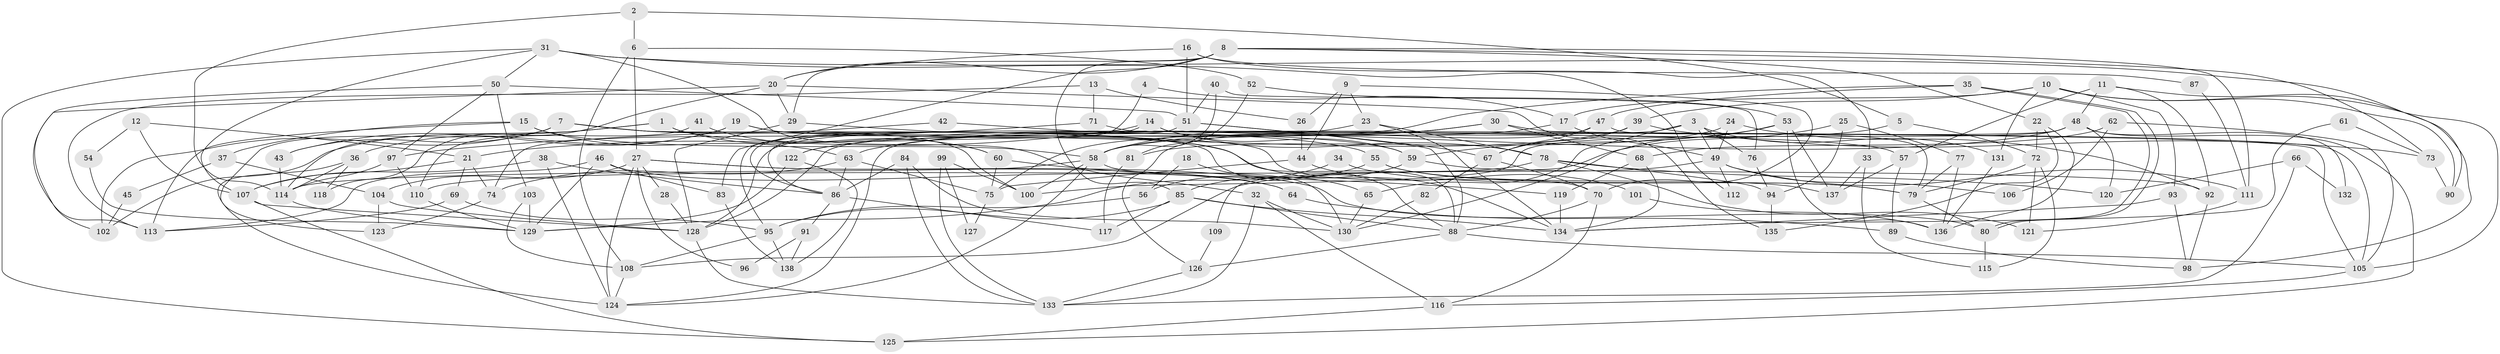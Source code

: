 // Generated by graph-tools (version 1.1) at 2025/51/03/09/25 04:51:46]
// undirected, 138 vertices, 276 edges
graph export_dot {
graph [start="1"]
  node [color=gray90,style=filled];
  1;
  2;
  3;
  4;
  5;
  6;
  7;
  8;
  9;
  10;
  11;
  12;
  13;
  14;
  15;
  16;
  17;
  18;
  19;
  20;
  21;
  22;
  23;
  24;
  25;
  26;
  27;
  28;
  29;
  30;
  31;
  32;
  33;
  34;
  35;
  36;
  37;
  38;
  39;
  40;
  41;
  42;
  43;
  44;
  45;
  46;
  47;
  48;
  49;
  50;
  51;
  52;
  53;
  54;
  55;
  56;
  57;
  58;
  59;
  60;
  61;
  62;
  63;
  64;
  65;
  66;
  67;
  68;
  69;
  70;
  71;
  72;
  73;
  74;
  75;
  76;
  77;
  78;
  79;
  80;
  81;
  82;
  83;
  84;
  85;
  86;
  87;
  88;
  89;
  90;
  91;
  92;
  93;
  94;
  95;
  96;
  97;
  98;
  99;
  100;
  101;
  102;
  103;
  104;
  105;
  106;
  107;
  108;
  109;
  110;
  111;
  112;
  113;
  114;
  115;
  116;
  117;
  118;
  119;
  120;
  121;
  122;
  123;
  124;
  125;
  126;
  127;
  128;
  129;
  130;
  131;
  132;
  133;
  134;
  135;
  136;
  137;
  138;
  1 -- 114;
  1 -- 88;
  1 -- 43;
  1 -- 60;
  2 -- 5;
  2 -- 6;
  2 -- 114;
  3 -- 131;
  3 -- 128;
  3 -- 49;
  3 -- 65;
  3 -- 76;
  4 -- 95;
  4 -- 17;
  5 -- 58;
  5 -- 72;
  6 -- 108;
  6 -- 27;
  6 -- 52;
  7 -- 88;
  7 -- 100;
  7 -- 43;
  7 -- 102;
  7 -- 123;
  7 -- 134;
  8 -- 73;
  8 -- 85;
  8 -- 20;
  8 -- 22;
  8 -- 29;
  8 -- 83;
  8 -- 111;
  9 -- 23;
  9 -- 26;
  9 -- 44;
  9 -- 70;
  10 -- 17;
  10 -- 105;
  10 -- 39;
  10 -- 90;
  10 -- 93;
  10 -- 131;
  11 -- 57;
  11 -- 48;
  11 -- 92;
  11 -- 98;
  12 -- 21;
  12 -- 107;
  12 -- 54;
  13 -- 113;
  13 -- 71;
  13 -- 26;
  14 -- 78;
  14 -- 86;
  14 -- 21;
  14 -- 59;
  15 -- 63;
  15 -- 113;
  15 -- 37;
  15 -- 58;
  16 -- 51;
  16 -- 20;
  16 -- 33;
  16 -- 87;
  17 -- 58;
  17 -- 49;
  18 -- 56;
  18 -- 65;
  19 -- 102;
  19 -- 70;
  19 -- 36;
  19 -- 57;
  20 -- 29;
  20 -- 102;
  20 -- 118;
  20 -- 135;
  21 -- 107;
  21 -- 69;
  21 -- 74;
  22 -- 72;
  22 -- 135;
  22 -- 136;
  23 -- 134;
  23 -- 128;
  23 -- 78;
  24 -- 49;
  24 -- 92;
  24 -- 81;
  25 -- 94;
  25 -- 77;
  25 -- 109;
  26 -- 44;
  27 -- 124;
  27 -- 64;
  27 -- 28;
  27 -- 80;
  27 -- 96;
  27 -- 104;
  28 -- 128;
  29 -- 128;
  29 -- 55;
  30 -- 75;
  30 -- 58;
  30 -- 68;
  30 -- 105;
  31 -- 32;
  31 -- 50;
  31 -- 90;
  31 -- 107;
  31 -- 112;
  31 -- 125;
  32 -- 130;
  32 -- 116;
  32 -- 133;
  33 -- 115;
  33 -- 137;
  34 -- 79;
  34 -- 129;
  35 -- 47;
  35 -- 80;
  35 -- 80;
  35 -- 122;
  36 -- 114;
  36 -- 118;
  36 -- 124;
  37 -- 104;
  37 -- 45;
  38 -- 124;
  38 -- 107;
  38 -- 86;
  39 -- 122;
  39 -- 67;
  39 -- 73;
  40 -- 58;
  40 -- 51;
  40 -- 76;
  41 -- 110;
  41 -- 60;
  42 -- 74;
  42 -- 59;
  43 -- 114;
  44 -- 75;
  44 -- 101;
  45 -- 102;
  46 -- 83;
  46 -- 129;
  46 -- 64;
  46 -- 113;
  47 -- 79;
  47 -- 67;
  47 -- 126;
  48 -- 124;
  48 -- 125;
  48 -- 63;
  48 -- 100;
  48 -- 120;
  48 -- 132;
  49 -- 108;
  49 -- 106;
  49 -- 111;
  49 -- 112;
  50 -- 103;
  50 -- 51;
  50 -- 97;
  50 -- 113;
  51 -- 88;
  51 -- 67;
  51 -- 86;
  52 -- 81;
  52 -- 53;
  53 -- 59;
  53 -- 130;
  53 -- 136;
  53 -- 137;
  54 -- 129;
  55 -- 137;
  55 -- 56;
  55 -- 79;
  56 -- 95;
  57 -- 137;
  57 -- 89;
  58 -- 114;
  58 -- 100;
  58 -- 124;
  58 -- 130;
  59 -- 85;
  59 -- 92;
  60 -- 119;
  60 -- 75;
  61 -- 134;
  61 -- 73;
  62 -- 105;
  62 -- 68;
  62 -- 106;
  63 -- 86;
  63 -- 74;
  63 -- 75;
  64 -- 89;
  65 -- 130;
  66 -- 133;
  66 -- 120;
  66 -- 132;
  67 -- 70;
  67 -- 82;
  68 -- 134;
  68 -- 119;
  69 -- 113;
  69 -- 95;
  70 -- 88;
  70 -- 116;
  71 -- 97;
  71 -- 105;
  72 -- 121;
  72 -- 79;
  72 -- 115;
  73 -- 90;
  74 -- 123;
  75 -- 127;
  76 -- 94;
  77 -- 136;
  77 -- 79;
  78 -- 94;
  78 -- 110;
  78 -- 120;
  78 -- 121;
  79 -- 80;
  80 -- 115;
  81 -- 117;
  82 -- 130;
  83 -- 138;
  84 -- 86;
  84 -- 130;
  84 -- 133;
  85 -- 134;
  85 -- 88;
  85 -- 95;
  85 -- 117;
  86 -- 91;
  86 -- 117;
  87 -- 111;
  88 -- 126;
  88 -- 105;
  89 -- 98;
  91 -- 138;
  91 -- 96;
  92 -- 98;
  93 -- 98;
  93 -- 134;
  94 -- 135;
  95 -- 108;
  95 -- 138;
  97 -- 114;
  97 -- 110;
  99 -- 100;
  99 -- 133;
  99 -- 127;
  101 -- 136;
  103 -- 108;
  103 -- 129;
  104 -- 123;
  104 -- 128;
  105 -- 116;
  107 -- 128;
  107 -- 125;
  108 -- 124;
  109 -- 126;
  110 -- 129;
  111 -- 121;
  114 -- 129;
  116 -- 125;
  119 -- 134;
  122 -- 129;
  122 -- 138;
  126 -- 133;
  128 -- 133;
  131 -- 136;
}
